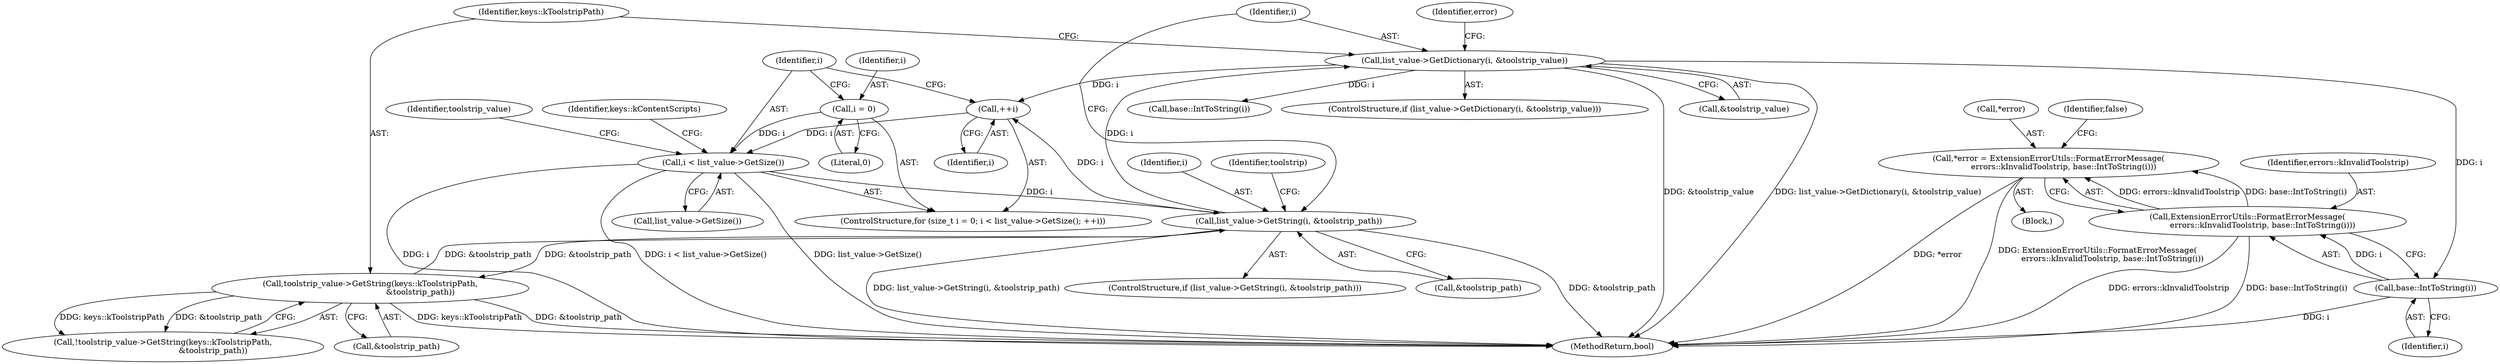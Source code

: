 digraph "0_Chrome_c63f2b7fe4fe2977f858a8e36d5f48db17eff2e7_30@pointer" {
"1001012" [label="(Call,*error = ExtensionErrorUtils::FormatErrorMessage(\n            errors::kInvalidToolstrip, base::IntToString(i)))"];
"1001015" [label="(Call,ExtensionErrorUtils::FormatErrorMessage(\n            errors::kInvalidToolstrip, base::IntToString(i)))"];
"1001017" [label="(Call,base::IntToString(i))"];
"1000985" [label="(Call,list_value->GetDictionary(i, &toolstrip_value))"];
"1000974" [label="(Call,list_value->GetString(i, &toolstrip_path))"];
"1000961" [label="(Call,i < list_value->GetSize())"];
"1000964" [label="(Call,++i)"];
"1000958" [label="(Call,i = 0)"];
"1000992" [label="(Call,toolstrip_value->GetString(keys::kToolstripPath,\n                                        &toolstrip_path))"];
"1001015" [label="(Call,ExtensionErrorUtils::FormatErrorMessage(\n            errors::kInvalidToolstrip, base::IntToString(i)))"];
"1000956" [label="(ControlStructure,for (size_t i = 0; i < list_value->GetSize(); ++i))"];
"1000962" [label="(Identifier,i)"];
"1000994" [label="(Call,&toolstrip_path)"];
"1001020" [label="(Identifier,false)"];
"1000959" [label="(Identifier,i)"];
"1000975" [label="(Identifier,i)"];
"1000960" [label="(Literal,0)"];
"1000980" [label="(Identifier,toolstrip)"];
"1001018" [label="(Identifier,i)"];
"1000985" [label="(Call,list_value->GetDictionary(i, &toolstrip_value))"];
"1001002" [label="(Call,base::IntToString(i))"];
"1000984" [label="(ControlStructure,if (list_value->GetDictionary(i, &toolstrip_value)))"];
"1000963" [label="(Call,list_value->GetSize())"];
"1000958" [label="(Call,i = 0)"];
"1000961" [label="(Call,i < list_value->GetSize())"];
"1000973" [label="(ControlStructure,if (list_value->GetString(i, &toolstrip_path)))"];
"1000965" [label="(Identifier,i)"];
"1001013" [label="(Call,*error)"];
"1000986" [label="(Identifier,i)"];
"1000987" [label="(Call,&toolstrip_value)"];
"1000974" [label="(Call,list_value->GetString(i, &toolstrip_path))"];
"1000970" [label="(Identifier,toolstrip_value)"];
"1001025" [label="(Identifier,keys::kContentScripts)"];
"1000976" [label="(Call,&toolstrip_path)"];
"1002448" [label="(MethodReturn,bool)"];
"1000993" [label="(Identifier,keys::kToolstripPath)"];
"1001011" [label="(Block,)"];
"1001016" [label="(Identifier,errors::kInvalidToolstrip)"];
"1001017" [label="(Call,base::IntToString(i))"];
"1001012" [label="(Call,*error = ExtensionErrorUtils::FormatErrorMessage(\n            errors::kInvalidToolstrip, base::IntToString(i)))"];
"1000991" [label="(Call,!toolstrip_value->GetString(keys::kToolstripPath,\n                                        &toolstrip_path))"];
"1000992" [label="(Call,toolstrip_value->GetString(keys::kToolstripPath,\n                                        &toolstrip_path))"];
"1000964" [label="(Call,++i)"];
"1001014" [label="(Identifier,error)"];
"1001012" -> "1001011"  [label="AST: "];
"1001012" -> "1001015"  [label="CFG: "];
"1001013" -> "1001012"  [label="AST: "];
"1001015" -> "1001012"  [label="AST: "];
"1001020" -> "1001012"  [label="CFG: "];
"1001012" -> "1002448"  [label="DDG: ExtensionErrorUtils::FormatErrorMessage(\n            errors::kInvalidToolstrip, base::IntToString(i))"];
"1001012" -> "1002448"  [label="DDG: *error"];
"1001015" -> "1001012"  [label="DDG: errors::kInvalidToolstrip"];
"1001015" -> "1001012"  [label="DDG: base::IntToString(i)"];
"1001015" -> "1001017"  [label="CFG: "];
"1001016" -> "1001015"  [label="AST: "];
"1001017" -> "1001015"  [label="AST: "];
"1001015" -> "1002448"  [label="DDG: errors::kInvalidToolstrip"];
"1001015" -> "1002448"  [label="DDG: base::IntToString(i)"];
"1001017" -> "1001015"  [label="DDG: i"];
"1001017" -> "1001018"  [label="CFG: "];
"1001018" -> "1001017"  [label="AST: "];
"1001017" -> "1002448"  [label="DDG: i"];
"1000985" -> "1001017"  [label="DDG: i"];
"1000985" -> "1000984"  [label="AST: "];
"1000985" -> "1000987"  [label="CFG: "];
"1000986" -> "1000985"  [label="AST: "];
"1000987" -> "1000985"  [label="AST: "];
"1000993" -> "1000985"  [label="CFG: "];
"1001014" -> "1000985"  [label="CFG: "];
"1000985" -> "1002448"  [label="DDG: &toolstrip_value"];
"1000985" -> "1002448"  [label="DDG: list_value->GetDictionary(i, &toolstrip_value)"];
"1000985" -> "1000964"  [label="DDG: i"];
"1000974" -> "1000985"  [label="DDG: i"];
"1000985" -> "1001002"  [label="DDG: i"];
"1000974" -> "1000973"  [label="AST: "];
"1000974" -> "1000976"  [label="CFG: "];
"1000975" -> "1000974"  [label="AST: "];
"1000976" -> "1000974"  [label="AST: "];
"1000980" -> "1000974"  [label="CFG: "];
"1000986" -> "1000974"  [label="CFG: "];
"1000974" -> "1002448"  [label="DDG: list_value->GetString(i, &toolstrip_path)"];
"1000974" -> "1002448"  [label="DDG: &toolstrip_path"];
"1000974" -> "1000964"  [label="DDG: i"];
"1000961" -> "1000974"  [label="DDG: i"];
"1000992" -> "1000974"  [label="DDG: &toolstrip_path"];
"1000974" -> "1000992"  [label="DDG: &toolstrip_path"];
"1000961" -> "1000956"  [label="AST: "];
"1000961" -> "1000963"  [label="CFG: "];
"1000962" -> "1000961"  [label="AST: "];
"1000963" -> "1000961"  [label="AST: "];
"1000970" -> "1000961"  [label="CFG: "];
"1001025" -> "1000961"  [label="CFG: "];
"1000961" -> "1002448"  [label="DDG: i"];
"1000961" -> "1002448"  [label="DDG: i < list_value->GetSize()"];
"1000961" -> "1002448"  [label="DDG: list_value->GetSize()"];
"1000964" -> "1000961"  [label="DDG: i"];
"1000958" -> "1000961"  [label="DDG: i"];
"1000964" -> "1000956"  [label="AST: "];
"1000964" -> "1000965"  [label="CFG: "];
"1000965" -> "1000964"  [label="AST: "];
"1000962" -> "1000964"  [label="CFG: "];
"1000958" -> "1000956"  [label="AST: "];
"1000958" -> "1000960"  [label="CFG: "];
"1000959" -> "1000958"  [label="AST: "];
"1000960" -> "1000958"  [label="AST: "];
"1000962" -> "1000958"  [label="CFG: "];
"1000992" -> "1000991"  [label="AST: "];
"1000992" -> "1000994"  [label="CFG: "];
"1000993" -> "1000992"  [label="AST: "];
"1000994" -> "1000992"  [label="AST: "];
"1000991" -> "1000992"  [label="CFG: "];
"1000992" -> "1002448"  [label="DDG: keys::kToolstripPath"];
"1000992" -> "1002448"  [label="DDG: &toolstrip_path"];
"1000992" -> "1000991"  [label="DDG: keys::kToolstripPath"];
"1000992" -> "1000991"  [label="DDG: &toolstrip_path"];
}
